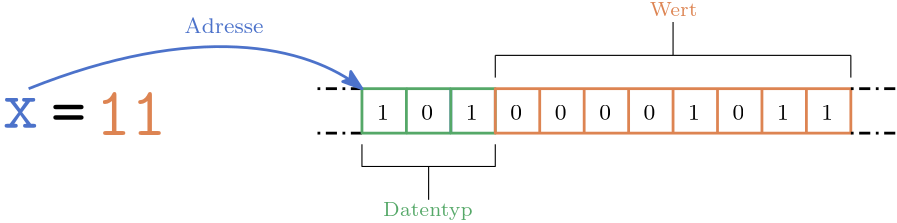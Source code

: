 <?xml version="1.0"?>
<!DOCTYPE ipe SYSTEM "ipe.dtd">
<ipe version="70212" creator="Ipe 7.2.13">
<info created="D:20210625163147" modified="D:20211023142339"/>
<ipestyle name="basic">
<symbol name="arrow/arc(spx)">
<path stroke="sym-stroke" fill="sym-stroke" pen="sym-pen">
0 0 m
-1 0.333 l
-1 -0.333 l
h
</path>
</symbol>
<symbol name="arrow/farc(spx)">
<path stroke="sym-stroke" fill="white" pen="sym-pen">
0 0 m
-1 0.333 l
-1 -0.333 l
h
</path>
</symbol>
<symbol name="arrow/ptarc(spx)">
<path stroke="sym-stroke" fill="sym-stroke" pen="sym-pen">
0 0 m
-1 0.333 l
-0.8 0 l
-1 -0.333 l
h
</path>
</symbol>
<symbol name="arrow/fptarc(spx)">
<path stroke="sym-stroke" fill="white" pen="sym-pen">
0 0 m
-1 0.333 l
-0.8 0 l
-1 -0.333 l
h
</path>
</symbol>
<symbol name="mark/circle(sx)" transformations="translations">
<path fill="sym-stroke">
0.6 0 0 0.6 0 0 e
0.4 0 0 0.4 0 0 e
</path>
</symbol>
<symbol name="mark/disk(sx)" transformations="translations">
<path fill="sym-stroke">
0.6 0 0 0.6 0 0 e
</path>
</symbol>
<symbol name="mark/fdisk(sfx)" transformations="translations">
<group>
<path fill="sym-fill">
0.5 0 0 0.5 0 0 e
</path>
<path fill="sym-stroke" fillrule="eofill">
0.6 0 0 0.6 0 0 e
0.4 0 0 0.4 0 0 e
</path>
</group>
</symbol>
<symbol name="mark/box(sx)" transformations="translations">
<path fill="sym-stroke" fillrule="eofill">
-0.6 -0.6 m
0.6 -0.6 l
0.6 0.6 l
-0.6 0.6 l
h
-0.4 -0.4 m
0.4 -0.4 l
0.4 0.4 l
-0.4 0.4 l
h
</path>
</symbol>
<symbol name="mark/square(sx)" transformations="translations">
<path fill="sym-stroke">
-0.6 -0.6 m
0.6 -0.6 l
0.6 0.6 l
-0.6 0.6 l
h
</path>
</symbol>
<symbol name="mark/fsquare(sfx)" transformations="translations">
<group>
<path fill="sym-fill">
-0.5 -0.5 m
0.5 -0.5 l
0.5 0.5 l
-0.5 0.5 l
h
</path>
<path fill="sym-stroke" fillrule="eofill">
-0.6 -0.6 m
0.6 -0.6 l
0.6 0.6 l
-0.6 0.6 l
h
-0.4 -0.4 m
0.4 -0.4 l
0.4 0.4 l
-0.4 0.4 l
h
</path>
</group>
</symbol>
<symbol name="mark/cross(sx)" transformations="translations">
<group>
<path fill="sym-stroke">
-0.43 -0.57 m
0.57 0.43 l
0.43 0.57 l
-0.57 -0.43 l
h
</path>
<path fill="sym-stroke">
-0.43 0.57 m
0.57 -0.43 l
0.43 -0.57 l
-0.57 0.43 l
h
</path>
</group>
</symbol>
<symbol name="arrow/fnormal(spx)">
<path stroke="sym-stroke" fill="white" pen="sym-pen">
0 0 m
-1 0.333 l
-1 -0.333 l
h
</path>
</symbol>
<symbol name="arrow/pointed(spx)">
<path stroke="sym-stroke" fill="sym-stroke" pen="sym-pen">
0 0 m
-1 0.333 l
-0.8 0 l
-1 -0.333 l
h
</path>
</symbol>
<symbol name="arrow/fpointed(spx)">
<path stroke="sym-stroke" fill="white" pen="sym-pen">
0 0 m
-1 0.333 l
-0.8 0 l
-1 -0.333 l
h
</path>
</symbol>
<symbol name="arrow/linear(spx)">
<path stroke="sym-stroke" pen="sym-pen">
-1 0.333 m
0 0 l
-1 -0.333 l
</path>
</symbol>
<symbol name="arrow/fdouble(spx)">
<path stroke="sym-stroke" fill="white" pen="sym-pen">
0 0 m
-1 0.333 l
-1 -0.333 l
h
-1 0 m
-2 0.333 l
-2 -0.333 l
h
</path>
</symbol>
<symbol name="arrow/double(spx)">
<path stroke="sym-stroke" fill="sym-stroke" pen="sym-pen">
0 0 m
-1 0.333 l
-1 -0.333 l
h
-1 0 m
-2 0.333 l
-2 -0.333 l
h
</path>
</symbol>
<pen name="heavier" value="0.8"/>
<pen name="fat" value="1.2"/>
<pen name="ultrafat" value="2"/>
<symbolsize name="large" value="5"/>
<symbolsize name="small" value="2"/>
<symbolsize name="tiny" value="1.1"/>
<arrowsize name="large" value="10"/>
<arrowsize name="small" value="5"/>
<arrowsize name="tiny" value="3"/>
<color name="sbblue" value="0.298 0.447 0.79"/>
<color name="sbgreen" value="0.333 0.658 0.407"/>
<color name="sborange" value="0.866 0.517 0.321"/>
<color name="sbred" value="0.768 0.305 0.321"/>
<color name="sbpurple" value="0.505 0.447 0.698"/>
<color name="red" value="1 0 0"/>
<color name="green" value="0 1 0"/>
<color name="blue" value="0 0 1"/>
<color name="yellow" value="1 1 0"/>
<color name="orange" value="1 0.647 0"/>
<color name="gold" value="1 0.843 0"/>
<color name="purple" value="0.627 0.125 0.941"/>
<color name="gray" value="0.745"/>
<color name="brown" value="0.647 0.165 0.165"/>
<color name="navy" value="0 0 0.502"/>
<color name="pink" value="1 0.753 0.796"/>
<color name="seagreen" value="0.18 0.545 0.341"/>
<color name="turquoise" value="0.251 0.878 0.816"/>
<color name="violet" value="0.933 0.51 0.933"/>
<color name="darkblue" value="0 0 0.545"/>
<color name="darkcyan" value="0 0.545 0.545"/>
<color name="darkgray" value="0.663"/>
<color name="verydarkgray" value="0.4"/>
<color name="darkgreen" value="0 0.392 0"/>
<color name="darkmagenta" value="0.545 0 0.545"/>
<color name="darkorange" value="1 0.549 0"/>
<color name="darkred" value="0.545 0 0"/>
<color name="lightblue" value="0.678 0.847 0.902"/>
<color name="lightcyan" value="0.878 1 1"/>
<color name="lightgray" value="0.827"/>
<color name="lightgreen" value="0.565 0.933 0.565"/>
<color name="lightyellow" value="1 1 0.878"/>
<dashstyle name="dashed" value="[4] 0"/>
<dashstyle name="dotted" value="[1 3] 0"/>
<dashstyle name="dash dotted" value="[4 2 1 2] 0"/>
<dashstyle name="dash dot dotted" value="[4 2 1 2 1 2] 0"/>
<textsize name="large" value="\large"/>
<textsize name="Large" value="\Large"/>
<textsize name="LARGE" value="\LARGE"/>
<textsize name="huge" value="\huge"/>
<textsize name="Huge" value="\Huge"/>
<textsize name="small" value="\small"/>
<textsize name="footnote" value="\footnotesize"/>
<textsize name="tiny" value="\tiny"/>
<textstyle name="center" begin="\begin{center}" end="\end{center}"/>
<textstyle name="itemize" begin="\begin{itemize}" end="\end{itemize}"/>
<textstyle name="item" begin="\begin{itemize}\item{}" end="\end{itemize}"/>
<gridsize name="4 pts" value="4"/>
<gridsize name="8 pts (~3 mm)" value="8"/>
<gridsize name="16 pts (~6 mm)" value="16"/>
<gridsize name="32 pts (~12 mm)" value="32"/>
<gridsize name="10 pts (~3.5 mm)" value="10"/>
<gridsize name="20 pts (~7 mm)" value="20"/>
<gridsize name="14 pts (~5 mm)" value="14"/>
<gridsize name="28 pts (~10 mm)" value="28"/>
<gridsize name="56 pts (~20 mm)" value="56"/>
<anglesize name="90 deg" value="90"/>
<anglesize name="60 deg" value="60"/>
<anglesize name="45 deg" value="45"/>
<anglesize name="30 deg" value="30"/>
<anglesize name="22.5 deg" value="22.5"/>
<opacity name="10%" value="0.1"/>
<opacity name="30%" value="0.3"/>
<opacity name="50%" value="0.5"/>
<opacity name="75%" value="0.75"/>
<tiling name="falling" angle="-60" step="4" width="1"/>
<tiling name="rising" angle="30" step="4" width="1"/>
</ipestyle>
<page>
<layer name="alpha"/>
<view layers="alpha" active="alpha"/>
<path layer="alpha" matrix="1 0 0 1 112 0" stroke="sbgreen" pen="1">
96 784 m
112 784 l
</path>
<path matrix="1 0 0 1 112 0" stroke="sbgreen" pen="1">
96 768 m
112 768 l
</path>
<path matrix="1 0 0 1 112 0" stroke="sbblue" pen="1">
112 784 m
112 768 l
</path>
<text matrix="1 0 0 1 113.393 -19.2055" transformations="translations" pos="84 792" stroke="black" type="label" width="4.234" height="5.136" depth="0" valign="baseline" size="8">1</text>
<text matrix="1 0 0 1 119.582 -13.8384" transformations="translations" pos="80 752" stroke="sbgreen" type="label" width="32.296" height="4.771" depth="1.35" valign="baseline" size="7">Datentyp</text>
<text matrix="1 0 0 1 215.582 58.1616" transformations="translations" pos="80 752" stroke="sborange" type="label" width="17.151" height="4.765" depth="0" valign="baseline" size="7">Wert</text>
<path matrix="1 0 0 1 112 0" stroke="black" dash="dash dotted" pen="1">
80 784 m
64 784 l
</path>
<path matrix="1 0 0 1 112 0" stroke="black" dash="dash dotted" pen="1">
80 768 m
64 768 l
</path>
<path matrix="1 0 0 1 112 0" stroke="sbgreen" pen="1">
80 784 m
80 768 l
96 768 l
96 784 l
h
</path>
<text matrix="1 0 0 1 129.393 -19.2055" transformations="translations" pos="84 792" stroke="black" type="label" width="4.234" height="5.136" depth="0" valign="baseline" size="8">0</text>
<text matrix="1 0 0 1 145.393 -19.2055" transformations="translations" pos="84 792" stroke="black" type="label" width="4.234" height="5.136" depth="0" valign="baseline" size="8">1</text>
<path matrix="1 0 0 1 112 0" stroke="sbgreen" pen="1">
112 784 m
112 768 l
128 768 l
128 784 l
h
</path>
<path matrix="1 0 0 1 112 0" stroke="sborange" pen="1">
128 784 m
128 768 l
256 768 l
256 784 l
h
</path>
<path matrix="1 0 0 1 112 0" stroke="sborange" pen="1">
144 784 m
144 768 l
144 768 l
</path>
<path matrix="1 0 0 1 112 0" stroke="sborange" pen="1">
160 784 m
160 768 l
</path>
<path matrix="1 0 0 1 112 0" stroke="sborange" pen="1">
176 784 m
176 768 l
</path>
<path matrix="1 0 0 1 112 0" stroke="sborange" pen="1">
192 784 m
192 768 l
</path>
<path matrix="1 0 0 1 112 0" stroke="sborange" pen="1">
208 784 m
208 768 l
</path>
<path matrix="1 0 0 1 112 0" stroke="sborange" pen="1">
224 784 m
224 768 l
</path>
<path matrix="1 0 0 1 112 0" stroke="sborange" pen="1">
240 784 m
240 768 l
</path>
<path matrix="1 0 0 1 304 0" stroke="black" dash="dash dotted" pen="1">
80 784 m
64 784 l
</path>
<path matrix="1 0 0 1 304 0" stroke="black" dash="dash dotted" pen="1">
80 768 m
64 768 l
</path>
<text matrix="1 0 0 1 161.393 -19.2055" transformations="translations" pos="84 792" stroke="black" type="label" width="4.234" height="5.136" depth="0" valign="baseline" size="8">0</text>
<text matrix="1 0 0 1 177.393 -19.2055" transformations="translations" pos="84 792" stroke="black" type="label" width="4.234" height="5.136" depth="0" valign="baseline" size="8">0</text>
<text matrix="1 0 0 1 193.393 -19.2055" transformations="translations" pos="84 792" stroke="black" type="label" width="4.234" height="5.136" depth="0" valign="baseline" size="8">0</text>
<text matrix="1 0 0 1 209.393 -19.2055" transformations="translations" pos="84 792" stroke="black" type="label" width="4.234" height="5.136" depth="0" valign="baseline" size="8">0</text>
<text matrix="1 0 0 1 241.393 -19.2055" transformations="translations" pos="84 792" stroke="black" type="label" width="4.234" height="5.136" depth="0" valign="baseline" size="8">0</text>
<text matrix="1 0 0 1 225.393 -19.2055" transformations="translations" pos="84 792" stroke="black" type="label" width="4.234" height="5.136" depth="0" valign="baseline" size="8">1</text>
<text matrix="1 0 0 1 257.393 -19.2055" transformations="translations" pos="84 792" stroke="black" type="label" width="4.234" height="5.136" depth="0" valign="baseline" size="8">1</text>
<text matrix="1 0 0 1 273.393 -19.2055" transformations="translations" pos="84 792" stroke="black" type="label" width="4.234" height="5.136" depth="0" valign="baseline" size="8">1</text>
<text matrix="1 0 0 1 -1.30185 -14.0486" transformations="translations" pos="64 784" stroke="sbblue" type="label" width="12.755" height="10.672" depth="0" valign="baseline" size="25">\texttt{x}</text>
<text matrix="1 0 0 1 16 -16" transformations="translations" pos="64 784" stroke="black" type="label" width="12.755" height="10.245" depth="0" valign="baseline" size="25">\texttt{=}</text>
<text matrix="1 0 0 1 32.091 -16.651" transformations="translations" pos="64 784" stroke="sborange" type="label" width="25.51" height="15.148" depth="0" valign="baseline" size="25">\texttt{11}</text>
<path stroke="sbblue" pen="1" arrow="ptarc/normal">
72 784 m
132 808
172 800
192 784 c
</path>
<path stroke="black">
240 796 m
304 796 l
</path>
<path stroke="black">
304 796 m
368 796 l
</path>
<path stroke="black">
304 796 m
304 808 l
</path>
<path stroke="black">
240 796 m
240 788 l
</path>
<path stroke="black">
368 796 m
368 788 l
</path>
<path stroke="black">
192 764 m
192 756 l
240 756 l
240 764 l
</path>
<path stroke="black">
216 756 m
216 744 l
</path>
<text matrix="1 0 0 1 20 -4" transformations="translations" pos="108 808" stroke="sbblue" type="label" width="28.556" height="5.535" depth="0" valign="baseline" size="8">Adresse</text>
</page>
</ipe>

